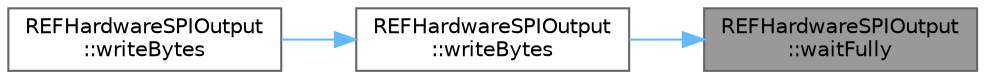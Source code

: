 digraph "REFHardwareSPIOutput::waitFully"
{
 // INTERACTIVE_SVG=YES
 // LATEX_PDF_SIZE
  bgcolor="transparent";
  edge [fontname=Helvetica,fontsize=10,labelfontname=Helvetica,labelfontsize=10];
  node [fontname=Helvetica,fontsize=10,shape=box,height=0.2,width=0.4];
  rankdir="RL";
  Node1 [id="Node000001",label="REFHardwareSPIOutput\l::waitFully",height=0.2,width=0.4,color="gray40", fillcolor="grey60", style="filled", fontcolor="black",tooltip="wait until all queued up data has been written"];
  Node1 -> Node2 [id="edge1_Node000001_Node000002",dir="back",color="steelblue1",style="solid",tooltip=" "];
  Node2 [id="Node000002",label="REFHardwareSPIOutput\l::writeBytes",height=0.2,width=0.4,color="grey40", fillcolor="white", style="filled",URL="$d6/dd4/class_r_e_f_hardware_s_p_i_output_afd6e4dc4be2499c9657b369a4db99f7f.html#afd6e4dc4be2499c9657b369a4db99f7f",tooltip="A full cycle of writing a value for len bytes, including select, release, and waiting."];
  Node2 -> Node3 [id="edge2_Node000002_Node000003",dir="back",color="steelblue1",style="solid",tooltip=" "];
  Node3 [id="Node000003",label="REFHardwareSPIOutput\l::writeBytes",height=0.2,width=0.4,color="grey40", fillcolor="white", style="filled",URL="$d6/dd4/class_r_e_f_hardware_s_p_i_output_a006f0c4c224b739dea4caa19def41bc0.html#a006f0c4c224b739dea4caa19def41bc0",tooltip="A full cycle of writing a value for len bytes, including select, release, and waiting."];
}
